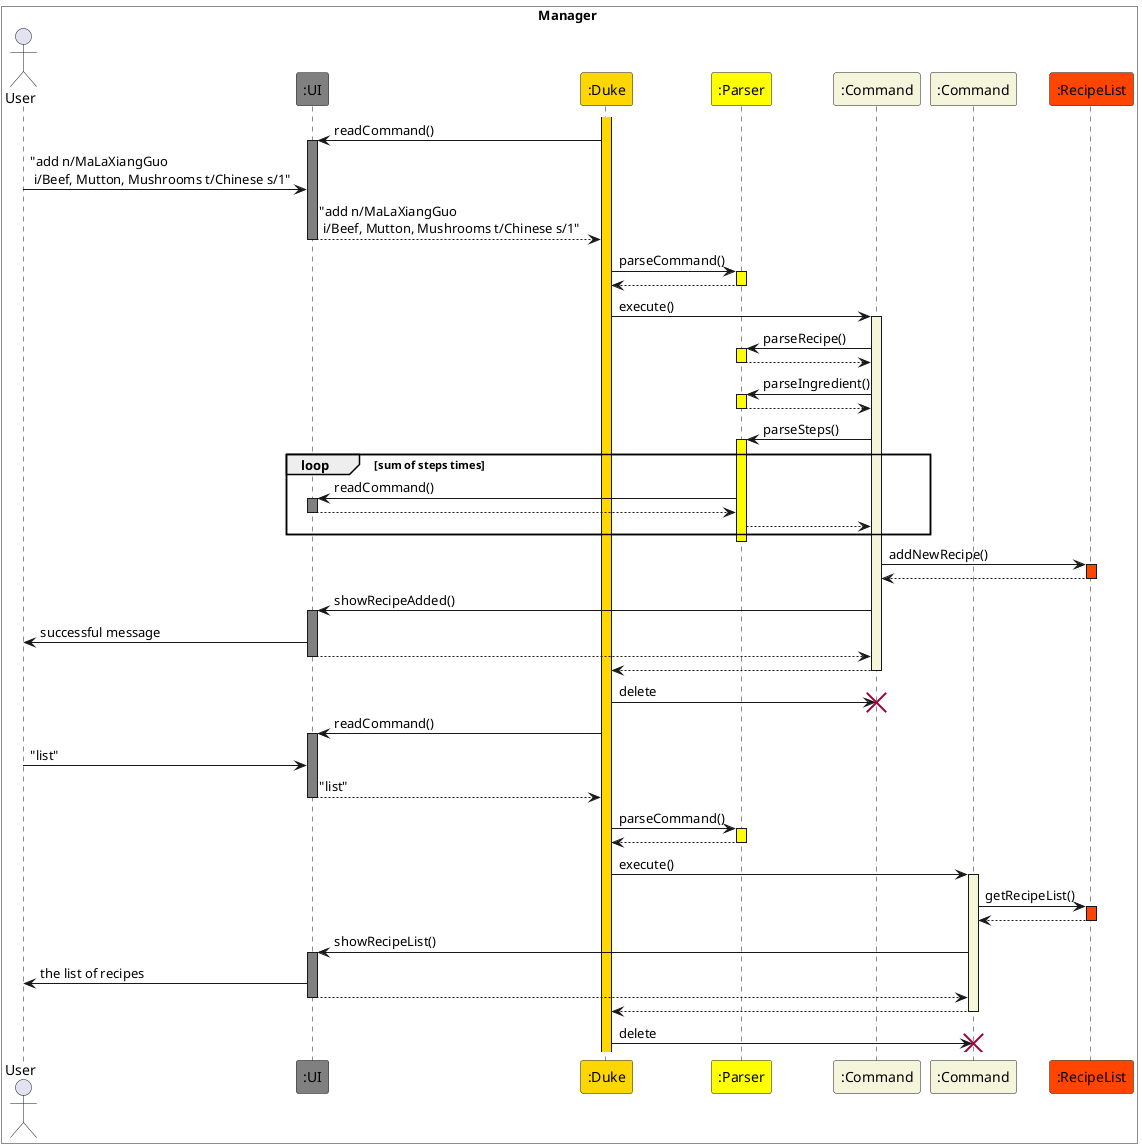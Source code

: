 @startuml RecipeManage 
box Manager #White
Actor User 
participant ":UI" as UI #Gray
participant ":Duke" as Duke #Gold
participant ":Parser" as Parser #Yellow
participant ":Command" as Command1 #Beige
participant ":Command" as Command2 #Beige
participant ":RecipeList" as RecipeList #OrangeRed
end box 

activate Duke #Gold
Duke -> UI : readCommand()
activate UI #Gray
User -> UI : "add n/MaLaXiangGuo\n i/Beef, Mutton, Mushrooms t/Chinese s/1"
UI --> Duke : "add n/MaLaXiangGuo\n i/Beef, Mutton, Mushrooms t/Chinese s/1"
deactivate UI
Duke -> Parser : parseCommand()
activate Parser #Yellow
Parser --> Duke 
deactivate Parser
Duke -> Command1 : execute()
activate Command1 #Beige
Command1 -> Parser : parseRecipe()
activate Parser #Yellow
Parser --> Command1
deactivate Parser
Command1 -> Parser : parseIngredient()
activate Parser #Yellow
Parser --> Command1
deactivate Parser
Command1 -> Parser : parseSteps()
activate Parser #Yellow
loop sum of steps times  
Parser -> UI : readCommand()
activate UI #Gray
UI --> Parser
deactivate UI
Parser --> Command1
end loop
deactivate Parser
Command1 -> RecipeList : addNewRecipe()
activate RecipeList #OrangeRed
RecipeList --> Command1
deactivate RecipeList
Command1 -> UI : showRecipeAdded()
activate UI #Gray
UI -> User : successful message
UI --> Command1
deactivate UI
Command1 --> Duke
deactivate Command1 #Beige
Duke -> Command1 : delete
destroy Command1
Duke -> UI : readCommand()
activate UI #Gray
User -> UI : "list"
UI --> Duke : "list"
deactivate UI
Duke -> Parser : parseCommand()
activate Parser #Yellow
Parser --> Duke
deactivate Parser
Duke -> Command2 : execute()
activate Command2 #Beige
Command2 -> RecipeList : getRecipeList()
activate RecipeList #OrangeRed
RecipeList --> Command2
deactivate RecipeList
Command2 -> UI : showRecipeList()
activate UI #Gray
UI -> User : the list of recipes
UI --> Command2
deactivate UI
Command2 --> Duke
deactivate Command2
Duke -> Command2 : delete
destroy Command2


@enduml
